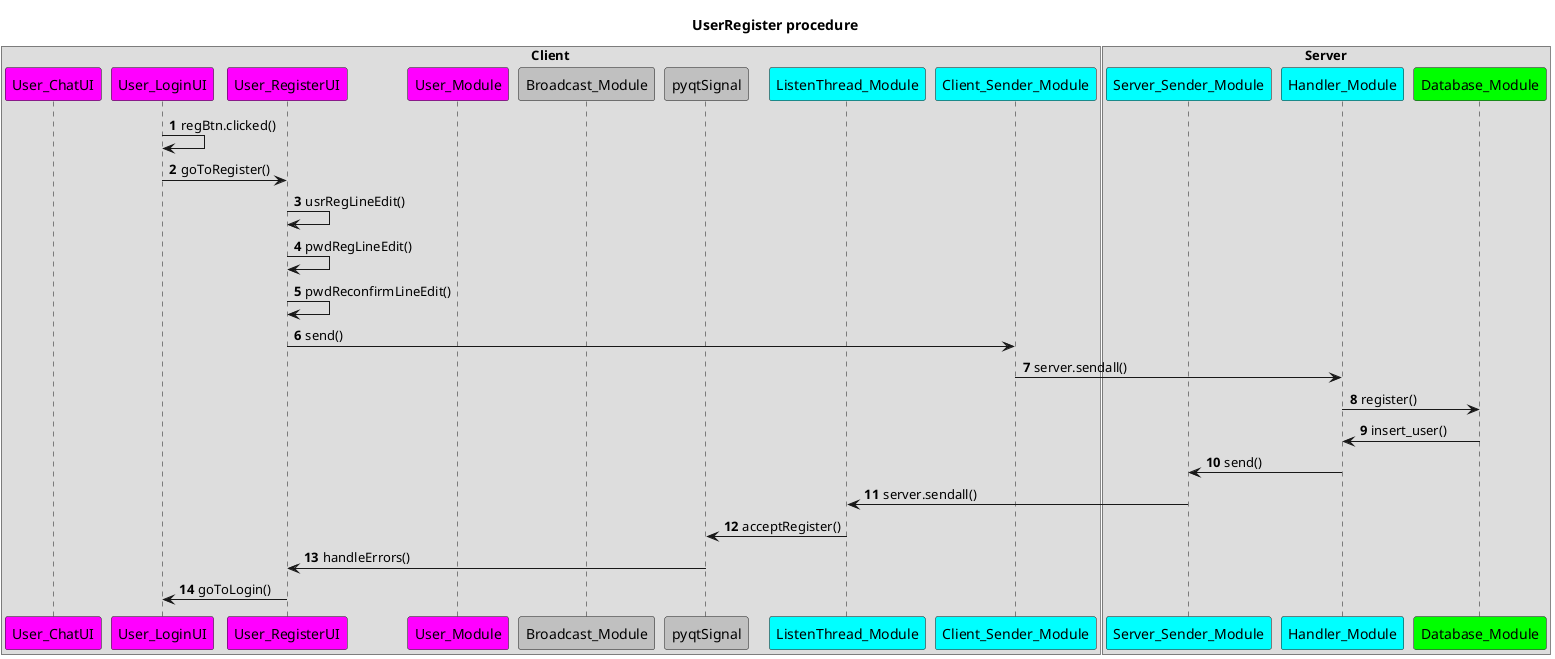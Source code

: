 @startuml
title UserRegister procedure
'author Jadeiin
'version 1.0.0
skinparam participant {
	FontSize 14
	handwritten true
}

box "Client"
participant User_ChatUI #Magenta
participant User_LoginUI #Magenta
participant User_RegisterUI #Magenta
participant User_Module #Magenta
participant Broadcast_Module #Silver
participant pyqtSignal #Silver
participant ListenThread_Module #Cyan
participant Client_Sender_Module #Cyan
end box
box "Server"
participant Server_Sender_Module #Cyan
participant Handler_Module #Cyan
participant Database_Module #Lime
end box

autonumber
User_LoginUI -> User_LoginUI : regBtn.clicked()
User_LoginUI -> User_RegisterUI : goToRegister()
User_RegisterUI -> User_RegisterUI : usrRegLineEdit()
User_RegisterUI -> User_RegisterUI : pwdRegLineEdit()
User_RegisterUI -> User_RegisterUI : pwdReconfirmLineEdit()
User_RegisterUI -> Client_Sender_Module : send()
Client_Sender_Module -> Handler_Module : server.sendall()

Handler_Module -> Database_Module : register()
Database_Module -> Handler_Module : insert_user()
Handler_Module -> Server_Sender_Module : send()
Server_Sender_Module -> ListenThread_Module : server.sendall()

ListenThread_Module -> pyqtSignal : acceptRegister()
pyqtSignal -> User_RegisterUI : handleErrors()
User_RegisterUI -> User_LoginUI : goToLogin()

@enduml
